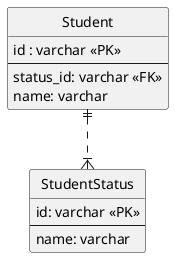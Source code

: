 @startuml
' hide the spot
hide circle

' avoid problems with angled crows feet
skinparam linetype ortho

entity "Student" as Student {
  id : varchar <<PK>>
  --
  status_id: varchar <<FK>>
  name: varchar
}

entity "StudentStatus" as StudentStatus {
  id: varchar <<PK>>
  --
  name: varchar
}

Student ||..|{ StudentStatus
@enduml
